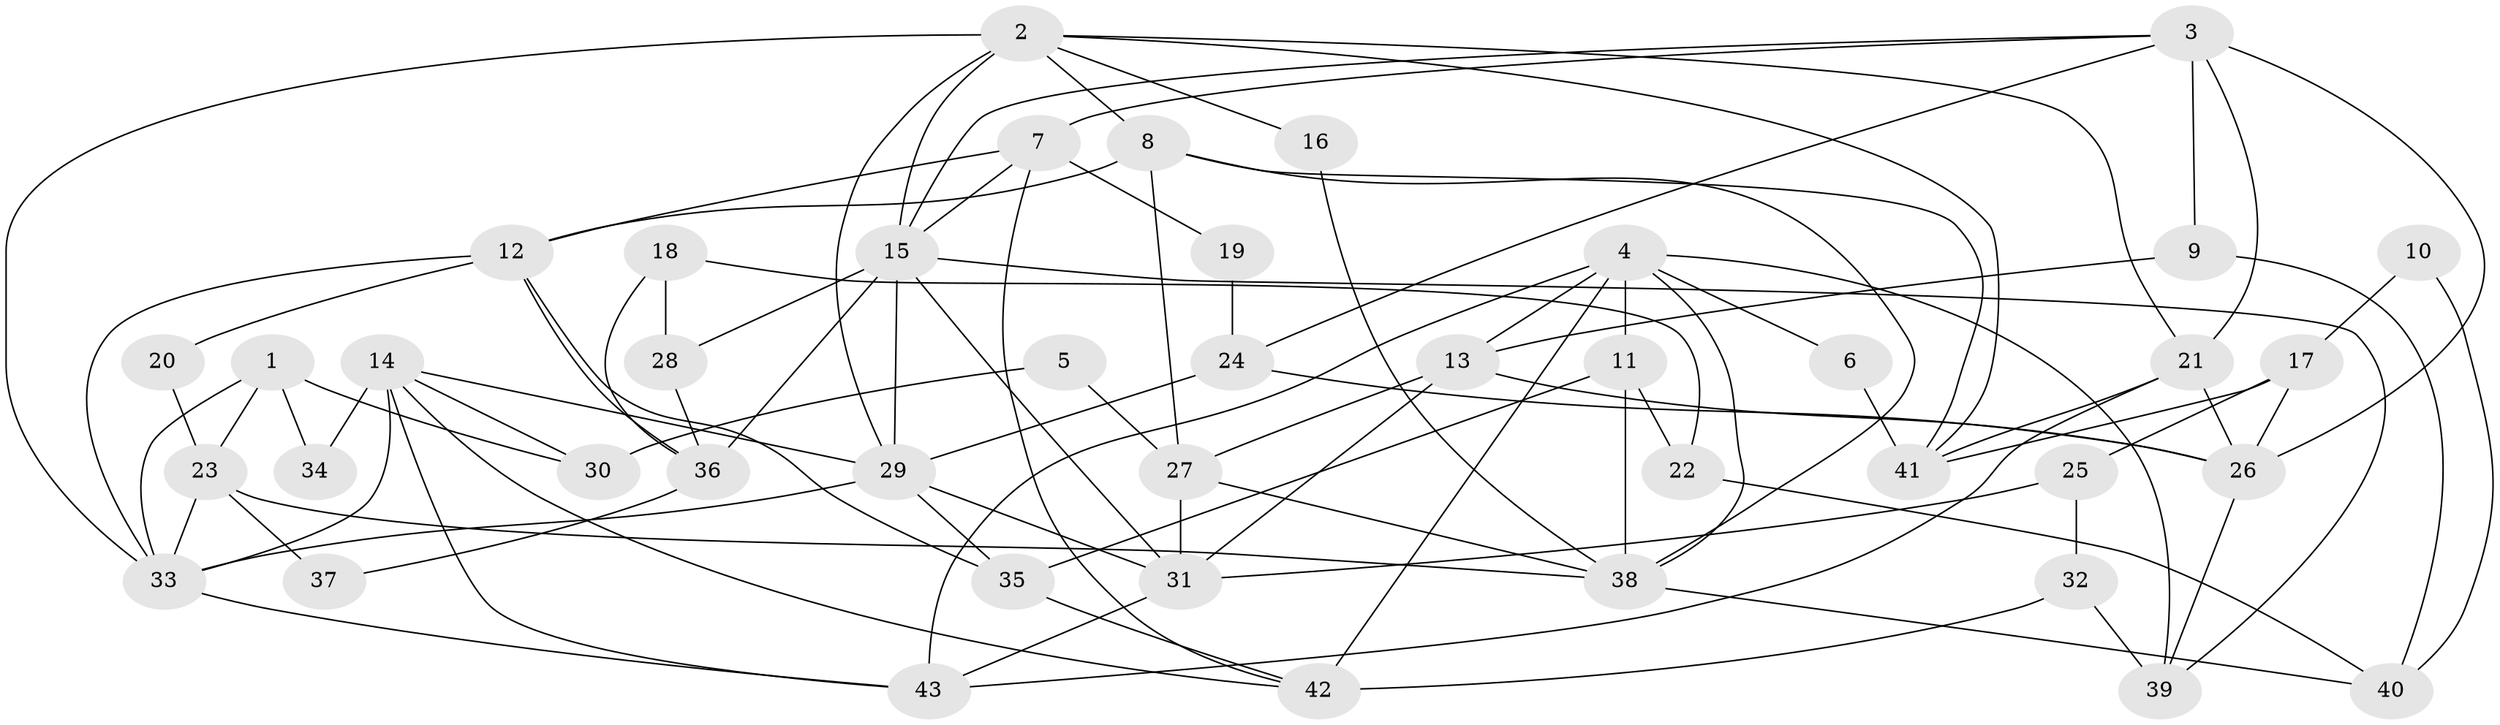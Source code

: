 // original degree distribution, {4: 0.22950819672131148, 5: 0.21311475409836064, 6: 0.09836065573770492, 7: 0.01639344262295082, 2: 0.18032786885245902, 8: 0.03278688524590164, 3: 0.22950819672131148}
// Generated by graph-tools (version 1.1) at 2025/37/03/04/25 23:37:07]
// undirected, 43 vertices, 94 edges
graph export_dot {
  node [color=gray90,style=filled];
  1;
  2;
  3;
  4;
  5;
  6;
  7;
  8;
  9;
  10;
  11;
  12;
  13;
  14;
  15;
  16;
  17;
  18;
  19;
  20;
  21;
  22;
  23;
  24;
  25;
  26;
  27;
  28;
  29;
  30;
  31;
  32;
  33;
  34;
  35;
  36;
  37;
  38;
  39;
  40;
  41;
  42;
  43;
  1 -- 23 [weight=1.0];
  1 -- 30 [weight=1.0];
  1 -- 33 [weight=1.0];
  1 -- 34 [weight=1.0];
  2 -- 8 [weight=1.0];
  2 -- 15 [weight=1.0];
  2 -- 16 [weight=1.0];
  2 -- 21 [weight=1.0];
  2 -- 29 [weight=1.0];
  2 -- 33 [weight=2.0];
  2 -- 41 [weight=1.0];
  3 -- 7 [weight=1.0];
  3 -- 9 [weight=1.0];
  3 -- 15 [weight=1.0];
  3 -- 21 [weight=1.0];
  3 -- 24 [weight=1.0];
  3 -- 26 [weight=1.0];
  4 -- 6 [weight=1.0];
  4 -- 11 [weight=2.0];
  4 -- 13 [weight=1.0];
  4 -- 38 [weight=1.0];
  4 -- 39 [weight=2.0];
  4 -- 42 [weight=2.0];
  4 -- 43 [weight=1.0];
  5 -- 27 [weight=1.0];
  5 -- 30 [weight=1.0];
  6 -- 41 [weight=1.0];
  7 -- 12 [weight=1.0];
  7 -- 15 [weight=1.0];
  7 -- 19 [weight=1.0];
  7 -- 42 [weight=1.0];
  8 -- 12 [weight=1.0];
  8 -- 27 [weight=1.0];
  8 -- 38 [weight=1.0];
  8 -- 41 [weight=1.0];
  9 -- 13 [weight=1.0];
  9 -- 40 [weight=1.0];
  10 -- 17 [weight=1.0];
  10 -- 40 [weight=1.0];
  11 -- 22 [weight=1.0];
  11 -- 35 [weight=1.0];
  11 -- 38 [weight=1.0];
  12 -- 20 [weight=1.0];
  12 -- 33 [weight=1.0];
  12 -- 35 [weight=1.0];
  12 -- 36 [weight=1.0];
  13 -- 26 [weight=1.0];
  13 -- 27 [weight=1.0];
  13 -- 31 [weight=1.0];
  14 -- 29 [weight=1.0];
  14 -- 30 [weight=1.0];
  14 -- 33 [weight=1.0];
  14 -- 34 [weight=1.0];
  14 -- 42 [weight=1.0];
  14 -- 43 [weight=1.0];
  15 -- 28 [weight=1.0];
  15 -- 29 [weight=1.0];
  15 -- 31 [weight=1.0];
  15 -- 36 [weight=1.0];
  15 -- 39 [weight=1.0];
  16 -- 38 [weight=1.0];
  17 -- 25 [weight=1.0];
  17 -- 26 [weight=1.0];
  17 -- 41 [weight=1.0];
  18 -- 22 [weight=1.0];
  18 -- 28 [weight=1.0];
  18 -- 36 [weight=1.0];
  19 -- 24 [weight=2.0];
  20 -- 23 [weight=1.0];
  21 -- 26 [weight=1.0];
  21 -- 41 [weight=1.0];
  21 -- 43 [weight=1.0];
  22 -- 40 [weight=1.0];
  23 -- 33 [weight=1.0];
  23 -- 37 [weight=1.0];
  23 -- 38 [weight=1.0];
  24 -- 26 [weight=1.0];
  24 -- 29 [weight=2.0];
  25 -- 31 [weight=1.0];
  25 -- 32 [weight=1.0];
  26 -- 39 [weight=1.0];
  27 -- 31 [weight=1.0];
  27 -- 38 [weight=1.0];
  28 -- 36 [weight=1.0];
  29 -- 31 [weight=1.0];
  29 -- 33 [weight=1.0];
  29 -- 35 [weight=1.0];
  31 -- 43 [weight=1.0];
  32 -- 39 [weight=1.0];
  32 -- 42 [weight=1.0];
  33 -- 43 [weight=1.0];
  35 -- 42 [weight=1.0];
  36 -- 37 [weight=1.0];
  38 -- 40 [weight=1.0];
}
